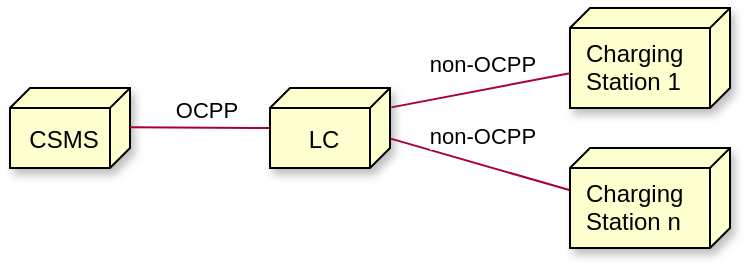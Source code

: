<mxfile version="24.7.14">
  <diagram name="Page-1" id="9tQ1tSP2HzV1Um7QykBu">
    <mxGraphModel dx="698" dy="593" grid="1" gridSize="10" guides="1" tooltips="1" connect="1" arrows="1" fold="1" page="1" pageScale="1" pageWidth="827" pageHeight="1169" math="0" shadow="0">
      <root>
        <mxCell id="0" />
        <mxCell id="1" parent="0" />
        <mxCell id="CXf4Stw_9BNjJduYWU0U-2" value="&lt;p&gt;CSMS&lt;/p&gt;" style="verticalAlign=top;align=center;spacingTop=0;spacingLeft=6;spacingRight=12;shape=cube;size=10;direction=south;fontStyle=0;html=1;whiteSpace=wrap;fillColor=#fdffce;strokeColor=#000000;fillStyle=auto;gradientColor=none;shadow=1;" parent="1" vertex="1">
          <mxGeometry x="40" y="90" width="60" height="40" as="geometry" />
        </mxCell>
        <mxCell id="mhzfkvUgbWvhKUDIgvSq-1" value="&lt;p&gt;Charging&lt;br&gt;Station 1&lt;/p&gt;" style="verticalAlign=top;align=left;spacingTop=-3;spacingLeft=6;spacingRight=12;shape=cube;size=10;direction=south;fontStyle=0;html=1;whiteSpace=wrap;fillColor=#fdffce;strokeColor=#000000;fillStyle=auto;gradientColor=none;shadow=1;spacing=2;" parent="1" vertex="1">
          <mxGeometry x="320" y="50" width="80" height="50" as="geometry" />
        </mxCell>
        <mxCell id="mhzfkvUgbWvhKUDIgvSq-2" style="rounded=0;orthogonalLoop=1;jettySize=auto;html=1;exitX=0.492;exitY=0.001;exitDx=0;exitDy=0;exitPerimeter=0;entryX=0.5;entryY=1;entryDx=0;entryDy=0;entryPerimeter=0;startArrow=none;startFill=0;endArrow=none;endFill=0;strokeColor=#a80036;" parent="1" source="CXf4Stw_9BNjJduYWU0U-2" target="gdr06xnz4CwgrTGuNF6l-1" edge="1">
          <mxGeometry relative="1" as="geometry" />
        </mxCell>
        <mxCell id="mhzfkvUgbWvhKUDIgvSq-3" value="OCPP" style="edgeLabel;html=1;align=center;verticalAlign=middle;resizable=0;points=[];" parent="mhzfkvUgbWvhKUDIgvSq-2" vertex="1" connectable="0">
          <mxGeometry x="-0.158" relative="1" as="geometry">
            <mxPoint x="8" y="-9" as="offset" />
          </mxGeometry>
        </mxCell>
        <mxCell id="gdr06xnz4CwgrTGuNF6l-1" value="&lt;p&gt;LC&lt;/p&gt;" style="verticalAlign=top;align=center;spacingTop=0;spacingLeft=6;spacingRight=12;shape=cube;size=10;direction=south;fontStyle=0;html=1;whiteSpace=wrap;fillColor=#fdffce;strokeColor=#000000;fillStyle=auto;gradientColor=none;shadow=1;" parent="1" vertex="1">
          <mxGeometry x="170" y="90" width="60" height="40" as="geometry" />
        </mxCell>
        <mxCell id="gdr06xnz4CwgrTGuNF6l-2" value="&lt;p&gt;Charging&lt;br&gt;Station n&lt;/p&gt;" style="verticalAlign=top;align=left;spacingTop=-3;spacingLeft=6;spacingRight=12;shape=cube;size=10;direction=south;fontStyle=0;html=1;whiteSpace=wrap;fillColor=#fdffce;strokeColor=#000000;fillStyle=auto;gradientColor=none;shadow=1;spacing=2;" parent="1" vertex="1">
          <mxGeometry x="320" y="120" width="80" height="50" as="geometry" />
        </mxCell>
        <mxCell id="gdr06xnz4CwgrTGuNF6l-3" style="rounded=0;orthogonalLoop=1;jettySize=auto;html=1;entryX=0.633;entryY=-0.006;entryDx=0;entryDy=0;entryPerimeter=0;endArrow=none;endFill=0;strokeColor=#a80036;exitX=0.42;exitY=1.004;exitDx=0;exitDy=0;exitPerimeter=0;" parent="1" source="gdr06xnz4CwgrTGuNF6l-2" target="gdr06xnz4CwgrTGuNF6l-1" edge="1">
          <mxGeometry relative="1" as="geometry" />
        </mxCell>
        <mxCell id="gdr06xnz4CwgrTGuNF6l-5" value="non-OCPP" style="edgeLabel;html=1;align=center;verticalAlign=middle;resizable=0;points=[];" parent="gdr06xnz4CwgrTGuNF6l-3" vertex="1" connectable="0">
          <mxGeometry x="0.008" y="-1" relative="1" as="geometry">
            <mxPoint x="1" y="-13" as="offset" />
          </mxGeometry>
        </mxCell>
        <mxCell id="gdr06xnz4CwgrTGuNF6l-6" style="rounded=0;orthogonalLoop=1;jettySize=auto;html=1;entryX=0.242;entryY=-0.011;entryDx=0;entryDy=0;entryPerimeter=0;endArrow=none;endFill=0;strokeColor=#a90036;" parent="1" source="mhzfkvUgbWvhKUDIgvSq-1" target="gdr06xnz4CwgrTGuNF6l-1" edge="1">
          <mxGeometry relative="1" as="geometry" />
        </mxCell>
        <mxCell id="gdr06xnz4CwgrTGuNF6l-7" value="non-OCPP" style="edgeLabel;html=1;align=center;verticalAlign=middle;resizable=0;points=[];" parent="gdr06xnz4CwgrTGuNF6l-6" vertex="1" connectable="0">
          <mxGeometry x="0.01" y="-1" relative="1" as="geometry">
            <mxPoint x="1" y="-13" as="offset" />
          </mxGeometry>
        </mxCell>
      </root>
    </mxGraphModel>
  </diagram>
</mxfile>

